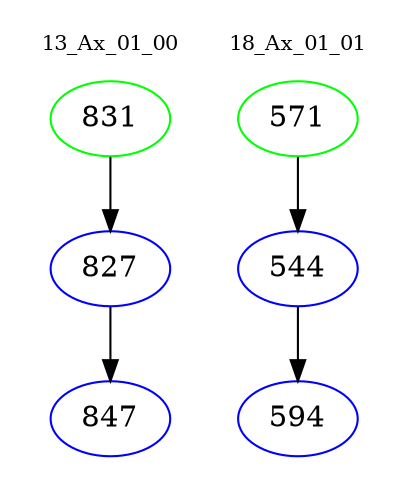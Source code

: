 digraph{
subgraph cluster_0 {
color = white
label = "13_Ax_01_00";
fontsize=10;
T0_831 [label="831", color="green"]
T0_831 -> T0_827 [color="black"]
T0_827 [label="827", color="blue"]
T0_827 -> T0_847 [color="black"]
T0_847 [label="847", color="blue"]
}
subgraph cluster_1 {
color = white
label = "18_Ax_01_01";
fontsize=10;
T1_571 [label="571", color="green"]
T1_571 -> T1_544 [color="black"]
T1_544 [label="544", color="blue"]
T1_544 -> T1_594 [color="black"]
T1_594 [label="594", color="blue"]
}
}

